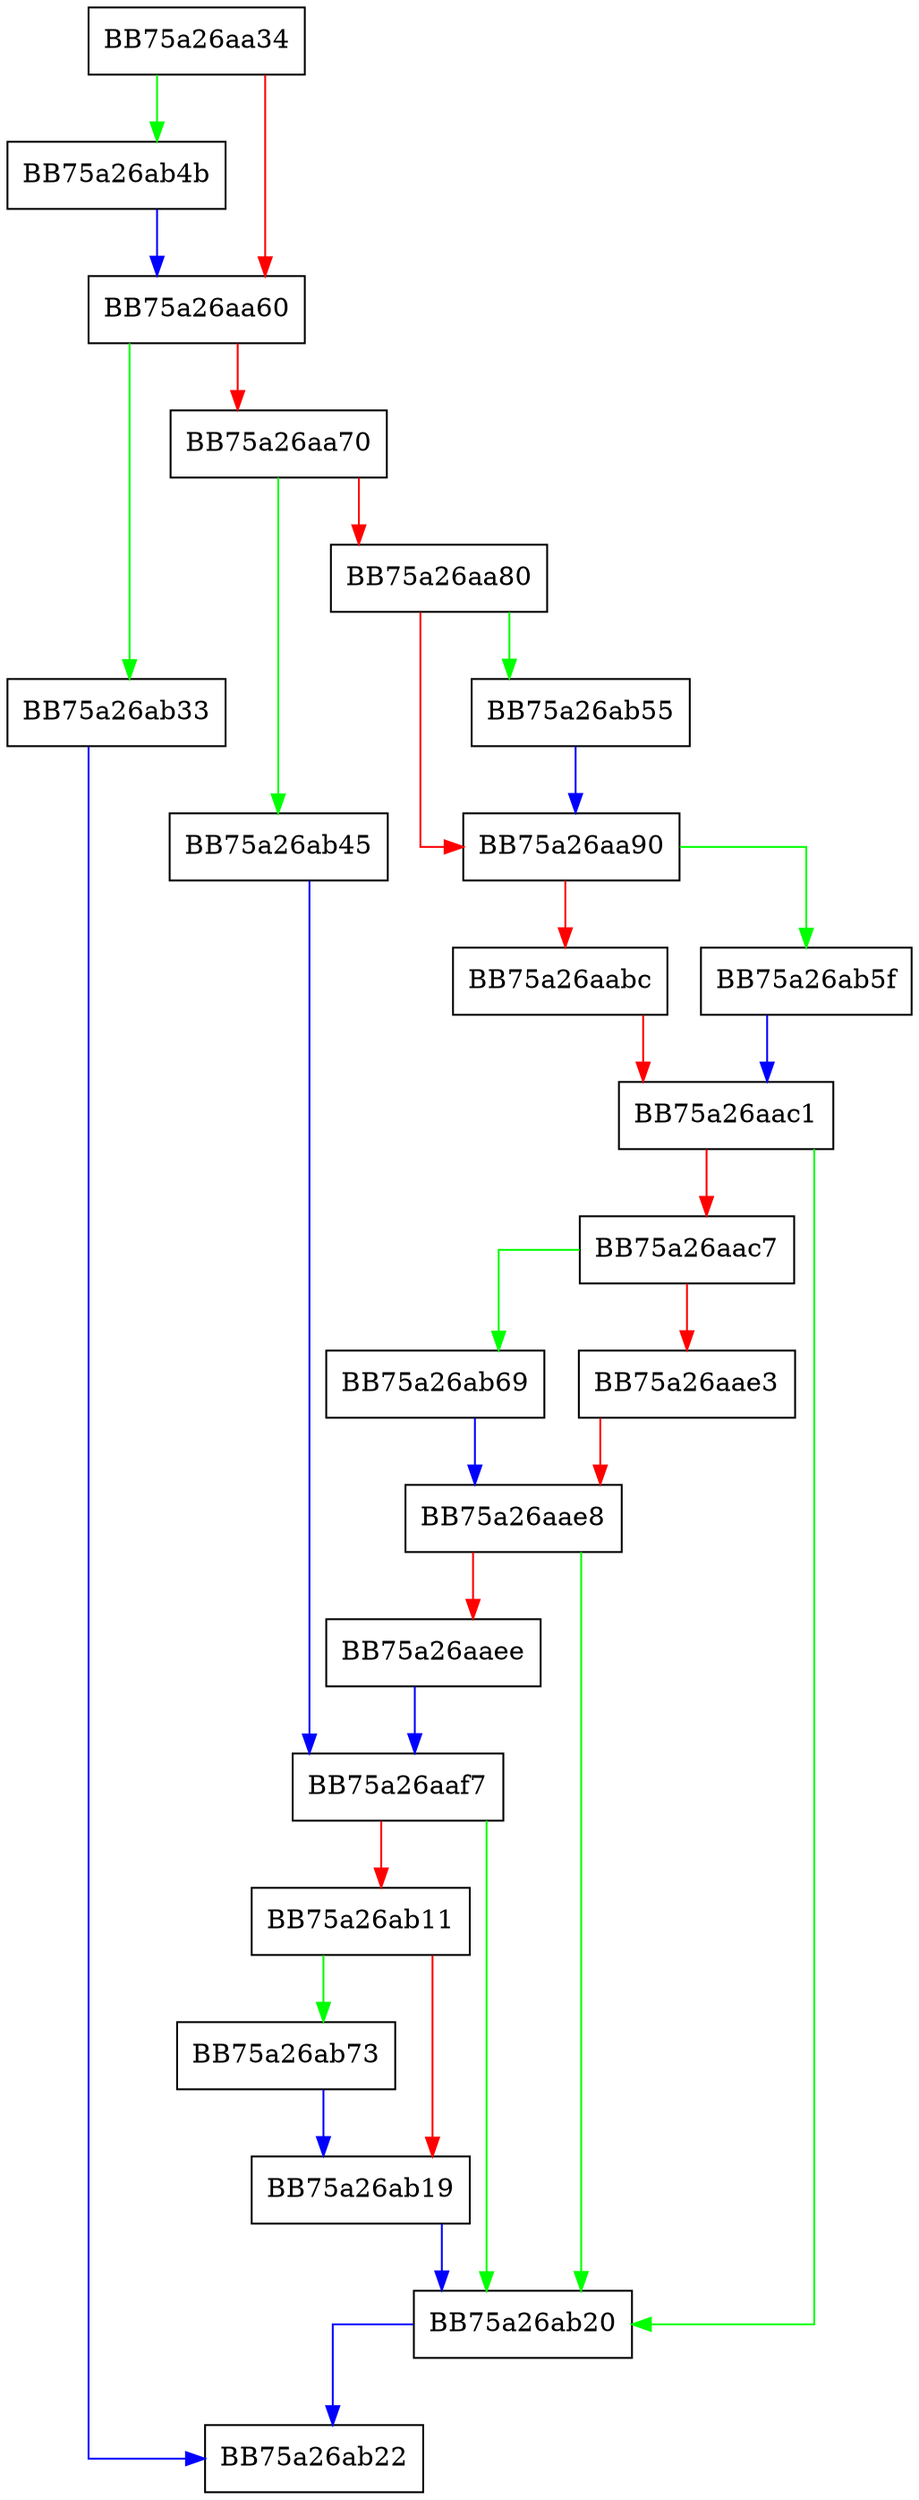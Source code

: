 digraph DecodeAligned {
  node [shape="box"];
  graph [splines=ortho];
  BB75a26aa34 -> BB75a26ab4b [color="green"];
  BB75a26aa34 -> BB75a26aa60 [color="red"];
  BB75a26aa60 -> BB75a26ab33 [color="green"];
  BB75a26aa60 -> BB75a26aa70 [color="red"];
  BB75a26aa70 -> BB75a26ab45 [color="green"];
  BB75a26aa70 -> BB75a26aa80 [color="red"];
  BB75a26aa80 -> BB75a26ab55 [color="green"];
  BB75a26aa80 -> BB75a26aa90 [color="red"];
  BB75a26aa90 -> BB75a26ab5f [color="green"];
  BB75a26aa90 -> BB75a26aabc [color="red"];
  BB75a26aabc -> BB75a26aac1 [color="red"];
  BB75a26aac1 -> BB75a26ab20 [color="green"];
  BB75a26aac1 -> BB75a26aac7 [color="red"];
  BB75a26aac7 -> BB75a26ab69 [color="green"];
  BB75a26aac7 -> BB75a26aae3 [color="red"];
  BB75a26aae3 -> BB75a26aae8 [color="red"];
  BB75a26aae8 -> BB75a26ab20 [color="green"];
  BB75a26aae8 -> BB75a26aaee [color="red"];
  BB75a26aaee -> BB75a26aaf7 [color="blue"];
  BB75a26aaf7 -> BB75a26ab20 [color="green"];
  BB75a26aaf7 -> BB75a26ab11 [color="red"];
  BB75a26ab11 -> BB75a26ab73 [color="green"];
  BB75a26ab11 -> BB75a26ab19 [color="red"];
  BB75a26ab19 -> BB75a26ab20 [color="blue"];
  BB75a26ab20 -> BB75a26ab22 [color="blue"];
  BB75a26ab33 -> BB75a26ab22 [color="blue"];
  BB75a26ab45 -> BB75a26aaf7 [color="blue"];
  BB75a26ab4b -> BB75a26aa60 [color="blue"];
  BB75a26ab55 -> BB75a26aa90 [color="blue"];
  BB75a26ab5f -> BB75a26aac1 [color="blue"];
  BB75a26ab69 -> BB75a26aae8 [color="blue"];
  BB75a26ab73 -> BB75a26ab19 [color="blue"];
}